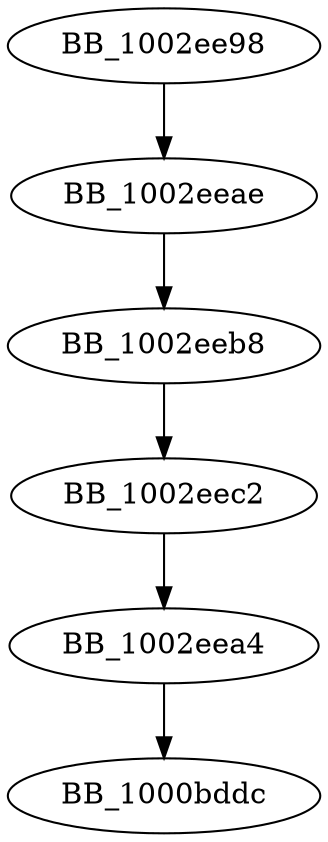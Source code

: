 DiGraph sub_1002EE98{
BB_1002ee98->BB_1002eeae
BB_1002eea4->BB_1000bddc
BB_1002eeae->BB_1002eeb8
BB_1002eeb8->BB_1002eec2
BB_1002eec2->BB_1002eea4
}
